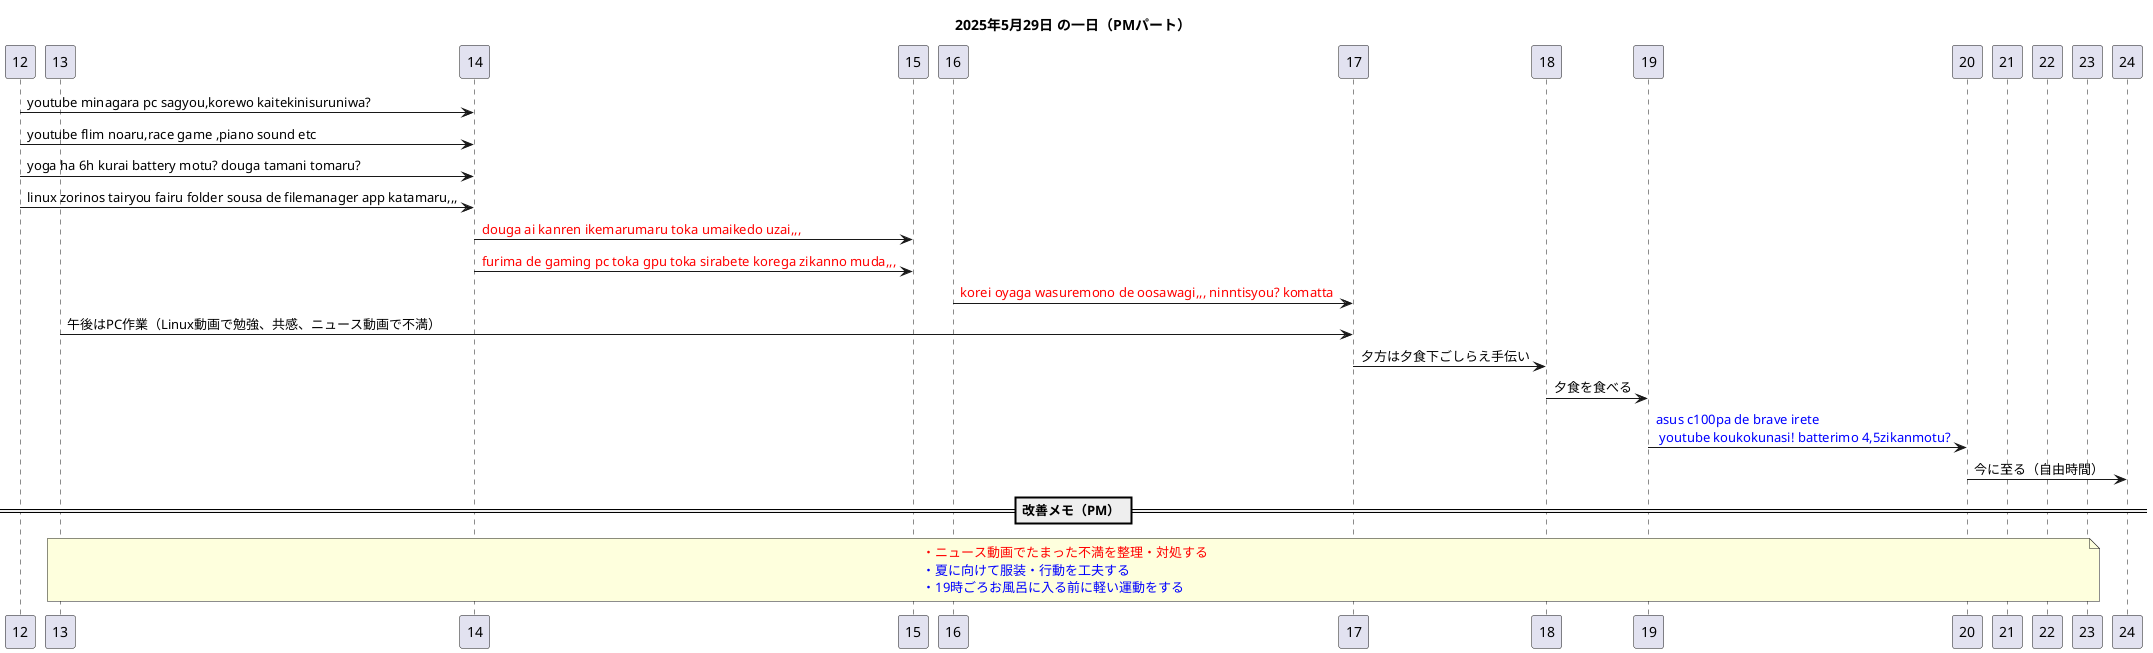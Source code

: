 @startuml
title 2025年5月29日 の一日（PMパート）

participant "12" as T12
participant "13" as T13
participant "14" as T14
participant "15" as T15
participant "16" as T16
participant "17" as T17
participant "18" as T18
participant "19" as T19
participant "20" as T20
participant "21" as T21
participant "22" as T22
participant "23" as T23
participant "24" as T24

T12 -> T14: youtube minagara pc sagyou,korewo kaitekinisuruniwa?
T12 -> T14: youtube flim noaru,race game ,piano sound etc
T12 -> T14: yoga ha 6h kurai battery motu? douga tamani tomaru?
T12 -> T14: linux zorinos tairyou fairu folder sousa de filemanager app katamaru,,,
T14 -> T15: <font color=red>douga ai kanren ikemarumaru toka umaikedo uzai,,,</font>
T14 -> T15: <font color=red>furima de gaming pc toka gpu toka sirabete korega zikanno muda,,,</font>
T16 -> T17: <font color=red>korei oyaga wasuremono de oosawagi,,, ninntisyou? komatta </font>
T13 -> T17: 午後はPC作業（Linux動画で勉強、共感、ニュース動画で不満）
T17 -> T18: 夕方は夕食下ごしらえ手伝い
T18 -> T19: 夕食を食べる
T19 -> T20: <color:blue>asus c100pa de brave irete</color>\n <color:blue>youtube koukokunasi! batterimo 4,5zikanmotu?</color>
T20 -> T24: 今に至る（自由時間）

== 改善メモ（PM） ==
note over T13, T23
<color:red>・ニュース動画でたまった不満を整理・対処する</color>  
<color:blue>・夏に向けて服装・行動を工夫する</color>  
<color:blue>・19時ごろお風呂に入る前に軽い運動をする</color>
end note

@enduml